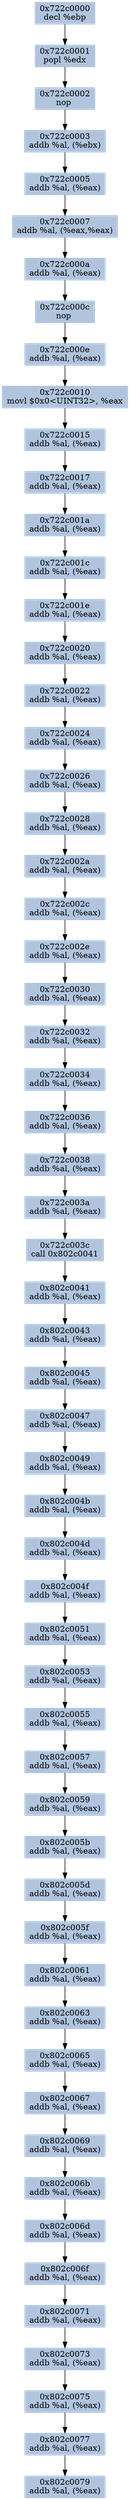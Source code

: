 digraph G {
node[shape=rectangle,style=filled,fillcolor=lightsteelblue,color=lightsteelblue]
bgcolor="transparent"
a0x722c0000decl_ebp[label="0x722c0000\ndecl %ebp"];
a0x722c0001popl_edx[label="0x722c0001\npopl %edx"];
a0x722c0002nop_[label="0x722c0002\nnop "];
a0x722c0003addb_al_ebx_[label="0x722c0003\naddb %al, (%ebx)"];
a0x722c0005addb_al_eax_[label="0x722c0005\naddb %al, (%eax)"];
a0x722c0007addb_al_eaxeax_[label="0x722c0007\naddb %al, (%eax,%eax)"];
a0x722c000aaddb_al_eax_[label="0x722c000a\naddb %al, (%eax)"];
a0x722c000cnop_[label="0x722c000c\nnop "];
a0x722c000eaddb_al_eax_[label="0x722c000e\naddb %al, (%eax)"];
a0x722c0010movl_0x0UINT32_eax[label="0x722c0010\nmovl $0x0<UINT32>, %eax"];
a0x722c0015addb_al_eax_[label="0x722c0015\naddb %al, (%eax)"];
a0x722c0017addb_al_eax_[label="0x722c0017\naddb %al, (%eax)"];
a0x722c001aaddb_al_eax_[label="0x722c001a\naddb %al, (%eax)"];
a0x722c001caddb_al_eax_[label="0x722c001c\naddb %al, (%eax)"];
a0x722c001eaddb_al_eax_[label="0x722c001e\naddb %al, (%eax)"];
a0x722c0020addb_al_eax_[label="0x722c0020\naddb %al, (%eax)"];
a0x722c0022addb_al_eax_[label="0x722c0022\naddb %al, (%eax)"];
a0x722c0024addb_al_eax_[label="0x722c0024\naddb %al, (%eax)"];
a0x722c0026addb_al_eax_[label="0x722c0026\naddb %al, (%eax)"];
a0x722c0028addb_al_eax_[label="0x722c0028\naddb %al, (%eax)"];
a0x722c002aaddb_al_eax_[label="0x722c002a\naddb %al, (%eax)"];
a0x722c002caddb_al_eax_[label="0x722c002c\naddb %al, (%eax)"];
a0x722c002eaddb_al_eax_[label="0x722c002e\naddb %al, (%eax)"];
a0x722c0030addb_al_eax_[label="0x722c0030\naddb %al, (%eax)"];
a0x722c0032addb_al_eax_[label="0x722c0032\naddb %al, (%eax)"];
a0x722c0034addb_al_eax_[label="0x722c0034\naddb %al, (%eax)"];
a0x722c0036addb_al_eax_[label="0x722c0036\naddb %al, (%eax)"];
a0x722c0038addb_al_eax_[label="0x722c0038\naddb %al, (%eax)"];
a0x722c003aaddb_al_eax_[label="0x722c003a\naddb %al, (%eax)"];
a0x722c003ccall_0x802c0041[label="0x722c003c\ncall 0x802c0041"];
a0x802c0041addb_al_eax_[label="0x802c0041\naddb %al, (%eax)"];
a0x802c0043addb_al_eax_[label="0x802c0043\naddb %al, (%eax)"];
a0x802c0045addb_al_eax_[label="0x802c0045\naddb %al, (%eax)"];
a0x802c0047addb_al_eax_[label="0x802c0047\naddb %al, (%eax)"];
a0x802c0049addb_al_eax_[label="0x802c0049\naddb %al, (%eax)"];
a0x802c004baddb_al_eax_[label="0x802c004b\naddb %al, (%eax)"];
a0x802c004daddb_al_eax_[label="0x802c004d\naddb %al, (%eax)"];
a0x802c004faddb_al_eax_[label="0x802c004f\naddb %al, (%eax)"];
a0x802c0051addb_al_eax_[label="0x802c0051\naddb %al, (%eax)"];
a0x802c0053addb_al_eax_[label="0x802c0053\naddb %al, (%eax)"];
a0x802c0055addb_al_eax_[label="0x802c0055\naddb %al, (%eax)"];
a0x802c0057addb_al_eax_[label="0x802c0057\naddb %al, (%eax)"];
a0x802c0059addb_al_eax_[label="0x802c0059\naddb %al, (%eax)"];
a0x802c005baddb_al_eax_[label="0x802c005b\naddb %al, (%eax)"];
a0x802c005daddb_al_eax_[label="0x802c005d\naddb %al, (%eax)"];
a0x802c005faddb_al_eax_[label="0x802c005f\naddb %al, (%eax)"];
a0x802c0061addb_al_eax_[label="0x802c0061\naddb %al, (%eax)"];
a0x802c0063addb_al_eax_[label="0x802c0063\naddb %al, (%eax)"];
a0x802c0065addb_al_eax_[label="0x802c0065\naddb %al, (%eax)"];
a0x802c0067addb_al_eax_[label="0x802c0067\naddb %al, (%eax)"];
a0x802c0069addb_al_eax_[label="0x802c0069\naddb %al, (%eax)"];
a0x802c006baddb_al_eax_[label="0x802c006b\naddb %al, (%eax)"];
a0x802c006daddb_al_eax_[label="0x802c006d\naddb %al, (%eax)"];
a0x802c006faddb_al_eax_[label="0x802c006f\naddb %al, (%eax)"];
a0x802c0071addb_al_eax_[label="0x802c0071\naddb %al, (%eax)"];
a0x802c0073addb_al_eax_[label="0x802c0073\naddb %al, (%eax)"];
a0x802c0075addb_al_eax_[label="0x802c0075\naddb %al, (%eax)"];
a0x802c0077addb_al_eax_[label="0x802c0077\naddb %al, (%eax)"];
a0x802c0079addb_al_eax_[label="0x802c0079\naddb %al, (%eax)"];
a0x722c0000decl_ebp -> a0x722c0001popl_edx [color="#000000"];
a0x722c0001popl_edx -> a0x722c0002nop_ [color="#000000"];
a0x722c0002nop_ -> a0x722c0003addb_al_ebx_ [color="#000000"];
a0x722c0003addb_al_ebx_ -> a0x722c0005addb_al_eax_ [color="#000000"];
a0x722c0005addb_al_eax_ -> a0x722c0007addb_al_eaxeax_ [color="#000000"];
a0x722c0007addb_al_eaxeax_ -> a0x722c000aaddb_al_eax_ [color="#000000"];
a0x722c000aaddb_al_eax_ -> a0x722c000cnop_ [color="#000000"];
a0x722c000cnop_ -> a0x722c000eaddb_al_eax_ [color="#000000"];
a0x722c000eaddb_al_eax_ -> a0x722c0010movl_0x0UINT32_eax [color="#000000"];
a0x722c0010movl_0x0UINT32_eax -> a0x722c0015addb_al_eax_ [color="#000000"];
a0x722c0015addb_al_eax_ -> a0x722c0017addb_al_eax_ [color="#000000"];
a0x722c0017addb_al_eax_ -> a0x722c001aaddb_al_eax_ [color="#000000"];
a0x722c001aaddb_al_eax_ -> a0x722c001caddb_al_eax_ [color="#000000"];
a0x722c001caddb_al_eax_ -> a0x722c001eaddb_al_eax_ [color="#000000"];
a0x722c001eaddb_al_eax_ -> a0x722c0020addb_al_eax_ [color="#000000"];
a0x722c0020addb_al_eax_ -> a0x722c0022addb_al_eax_ [color="#000000"];
a0x722c0022addb_al_eax_ -> a0x722c0024addb_al_eax_ [color="#000000"];
a0x722c0024addb_al_eax_ -> a0x722c0026addb_al_eax_ [color="#000000"];
a0x722c0026addb_al_eax_ -> a0x722c0028addb_al_eax_ [color="#000000"];
a0x722c0028addb_al_eax_ -> a0x722c002aaddb_al_eax_ [color="#000000"];
a0x722c002aaddb_al_eax_ -> a0x722c002caddb_al_eax_ [color="#000000"];
a0x722c002caddb_al_eax_ -> a0x722c002eaddb_al_eax_ [color="#000000"];
a0x722c002eaddb_al_eax_ -> a0x722c0030addb_al_eax_ [color="#000000"];
a0x722c0030addb_al_eax_ -> a0x722c0032addb_al_eax_ [color="#000000"];
a0x722c0032addb_al_eax_ -> a0x722c0034addb_al_eax_ [color="#000000"];
a0x722c0034addb_al_eax_ -> a0x722c0036addb_al_eax_ [color="#000000"];
a0x722c0036addb_al_eax_ -> a0x722c0038addb_al_eax_ [color="#000000"];
a0x722c0038addb_al_eax_ -> a0x722c003aaddb_al_eax_ [color="#000000"];
a0x722c003aaddb_al_eax_ -> a0x722c003ccall_0x802c0041 [color="#000000"];
a0x722c003ccall_0x802c0041 -> a0x802c0041addb_al_eax_ [color="#000000"];
a0x802c0041addb_al_eax_ -> a0x802c0043addb_al_eax_ [color="#000000"];
a0x802c0043addb_al_eax_ -> a0x802c0045addb_al_eax_ [color="#000000"];
a0x802c0045addb_al_eax_ -> a0x802c0047addb_al_eax_ [color="#000000"];
a0x802c0047addb_al_eax_ -> a0x802c0049addb_al_eax_ [color="#000000"];
a0x802c0049addb_al_eax_ -> a0x802c004baddb_al_eax_ [color="#000000"];
a0x802c004baddb_al_eax_ -> a0x802c004daddb_al_eax_ [color="#000000"];
a0x802c004daddb_al_eax_ -> a0x802c004faddb_al_eax_ [color="#000000"];
a0x802c004faddb_al_eax_ -> a0x802c0051addb_al_eax_ [color="#000000"];
a0x802c0051addb_al_eax_ -> a0x802c0053addb_al_eax_ [color="#000000"];
a0x802c0053addb_al_eax_ -> a0x802c0055addb_al_eax_ [color="#000000"];
a0x802c0055addb_al_eax_ -> a0x802c0057addb_al_eax_ [color="#000000"];
a0x802c0057addb_al_eax_ -> a0x802c0059addb_al_eax_ [color="#000000"];
a0x802c0059addb_al_eax_ -> a0x802c005baddb_al_eax_ [color="#000000"];
a0x802c005baddb_al_eax_ -> a0x802c005daddb_al_eax_ [color="#000000"];
a0x802c005daddb_al_eax_ -> a0x802c005faddb_al_eax_ [color="#000000"];
a0x802c005faddb_al_eax_ -> a0x802c0061addb_al_eax_ [color="#000000"];
a0x802c0061addb_al_eax_ -> a0x802c0063addb_al_eax_ [color="#000000"];
a0x802c0063addb_al_eax_ -> a0x802c0065addb_al_eax_ [color="#000000"];
a0x802c0065addb_al_eax_ -> a0x802c0067addb_al_eax_ [color="#000000"];
a0x802c0067addb_al_eax_ -> a0x802c0069addb_al_eax_ [color="#000000"];
a0x802c0069addb_al_eax_ -> a0x802c006baddb_al_eax_ [color="#000000"];
a0x802c006baddb_al_eax_ -> a0x802c006daddb_al_eax_ [color="#000000"];
a0x802c006daddb_al_eax_ -> a0x802c006faddb_al_eax_ [color="#000000"];
a0x802c006faddb_al_eax_ -> a0x802c0071addb_al_eax_ [color="#000000"];
a0x802c0071addb_al_eax_ -> a0x802c0073addb_al_eax_ [color="#000000"];
a0x802c0073addb_al_eax_ -> a0x802c0075addb_al_eax_ [color="#000000"];
a0x802c0075addb_al_eax_ -> a0x802c0077addb_al_eax_ [color="#000000"];
a0x802c0077addb_al_eax_ -> a0x802c0079addb_al_eax_ [color="#000000"];
}
